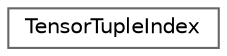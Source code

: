 digraph "类继承关系图"
{
 // LATEX_PDF_SIZE
  bgcolor="transparent";
  edge [fontname=Helvetica,fontsize=10,labelfontname=Helvetica,labelfontsize=10];
  node [fontname=Helvetica,fontsize=10,shape=box,height=0.2,width=0.4];
  rankdir="LR";
  Node0 [id="Node000000",label="TensorTupleIndex",height=0.2,width=0.4,color="grey40", fillcolor="white", style="filled",URL="$class_tensor_tuple_index.html",tooltip="Converts to Tensor<Tuple<Index, Scalar> > and reduces to Tensor<Index>."];
}
